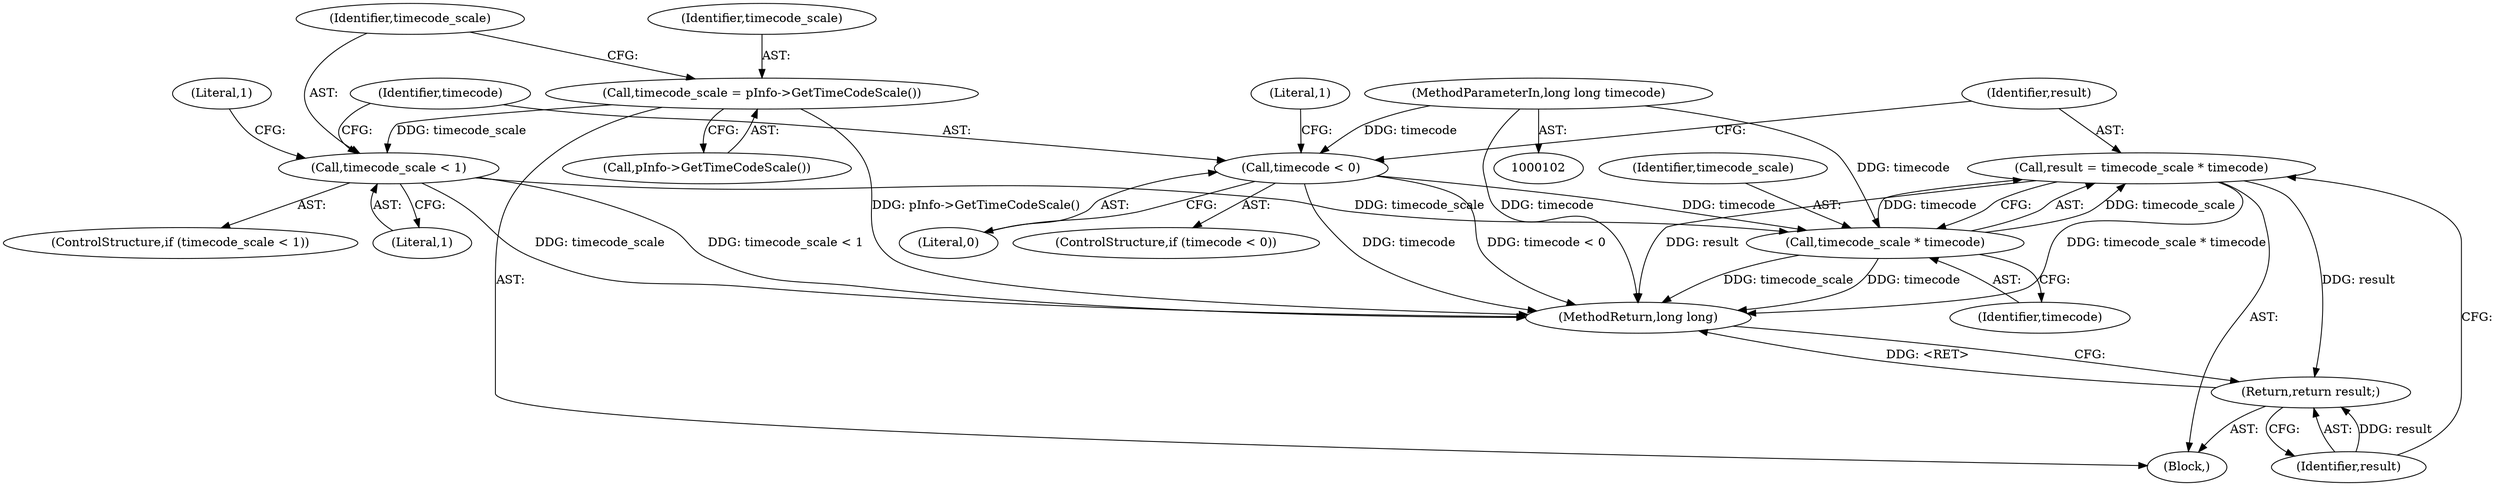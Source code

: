 digraph "1_Android_04839626ed859623901ebd3a5fd483982186b59d_123@integer" {
"1000154" [label="(Call,result = timecode_scale * timecode)"];
"1000156" [label="(Call,timecode_scale * timecode)"];
"1000140" [label="(Call,timecode_scale < 1)"];
"1000136" [label="(Call,timecode_scale = pInfo->GetTimeCodeScale())"];
"1000147" [label="(Call,timecode < 0)"];
"1000104" [label="(MethodParameterIn,long long timecode)"];
"1000159" [label="(Return,return result;)"];
"1000161" [label="(MethodReturn,long long)"];
"1000156" [label="(Call,timecode_scale * timecode)"];
"1000137" [label="(Identifier,timecode_scale)"];
"1000141" [label="(Identifier,timecode_scale)"];
"1000155" [label="(Identifier,result)"];
"1000152" [label="(Literal,1)"];
"1000159" [label="(Return,return result;)"];
"1000140" [label="(Call,timecode_scale < 1)"];
"1000142" [label="(Literal,1)"];
"1000105" [label="(Block,)"];
"1000145" [label="(Literal,1)"];
"1000138" [label="(Call,pInfo->GetTimeCodeScale())"];
"1000157" [label="(Identifier,timecode_scale)"];
"1000146" [label="(ControlStructure,if (timecode < 0))"];
"1000139" [label="(ControlStructure,if (timecode_scale < 1))"];
"1000158" [label="(Identifier,timecode)"];
"1000148" [label="(Identifier,timecode)"];
"1000149" [label="(Literal,0)"];
"1000154" [label="(Call,result = timecode_scale * timecode)"];
"1000160" [label="(Identifier,result)"];
"1000147" [label="(Call,timecode < 0)"];
"1000104" [label="(MethodParameterIn,long long timecode)"];
"1000136" [label="(Call,timecode_scale = pInfo->GetTimeCodeScale())"];
"1000154" -> "1000105"  [label="AST: "];
"1000154" -> "1000156"  [label="CFG: "];
"1000155" -> "1000154"  [label="AST: "];
"1000156" -> "1000154"  [label="AST: "];
"1000160" -> "1000154"  [label="CFG: "];
"1000154" -> "1000161"  [label="DDG: result"];
"1000154" -> "1000161"  [label="DDG: timecode_scale * timecode"];
"1000156" -> "1000154"  [label="DDG: timecode_scale"];
"1000156" -> "1000154"  [label="DDG: timecode"];
"1000154" -> "1000159"  [label="DDG: result"];
"1000156" -> "1000158"  [label="CFG: "];
"1000157" -> "1000156"  [label="AST: "];
"1000158" -> "1000156"  [label="AST: "];
"1000156" -> "1000161"  [label="DDG: timecode_scale"];
"1000156" -> "1000161"  [label="DDG: timecode"];
"1000140" -> "1000156"  [label="DDG: timecode_scale"];
"1000147" -> "1000156"  [label="DDG: timecode"];
"1000104" -> "1000156"  [label="DDG: timecode"];
"1000140" -> "1000139"  [label="AST: "];
"1000140" -> "1000142"  [label="CFG: "];
"1000141" -> "1000140"  [label="AST: "];
"1000142" -> "1000140"  [label="AST: "];
"1000145" -> "1000140"  [label="CFG: "];
"1000148" -> "1000140"  [label="CFG: "];
"1000140" -> "1000161"  [label="DDG: timecode_scale < 1"];
"1000140" -> "1000161"  [label="DDG: timecode_scale"];
"1000136" -> "1000140"  [label="DDG: timecode_scale"];
"1000136" -> "1000105"  [label="AST: "];
"1000136" -> "1000138"  [label="CFG: "];
"1000137" -> "1000136"  [label="AST: "];
"1000138" -> "1000136"  [label="AST: "];
"1000141" -> "1000136"  [label="CFG: "];
"1000136" -> "1000161"  [label="DDG: pInfo->GetTimeCodeScale()"];
"1000147" -> "1000146"  [label="AST: "];
"1000147" -> "1000149"  [label="CFG: "];
"1000148" -> "1000147"  [label="AST: "];
"1000149" -> "1000147"  [label="AST: "];
"1000152" -> "1000147"  [label="CFG: "];
"1000155" -> "1000147"  [label="CFG: "];
"1000147" -> "1000161"  [label="DDG: timecode"];
"1000147" -> "1000161"  [label="DDG: timecode < 0"];
"1000104" -> "1000147"  [label="DDG: timecode"];
"1000104" -> "1000102"  [label="AST: "];
"1000104" -> "1000161"  [label="DDG: timecode"];
"1000159" -> "1000105"  [label="AST: "];
"1000159" -> "1000160"  [label="CFG: "];
"1000160" -> "1000159"  [label="AST: "];
"1000161" -> "1000159"  [label="CFG: "];
"1000159" -> "1000161"  [label="DDG: <RET>"];
"1000160" -> "1000159"  [label="DDG: result"];
}
